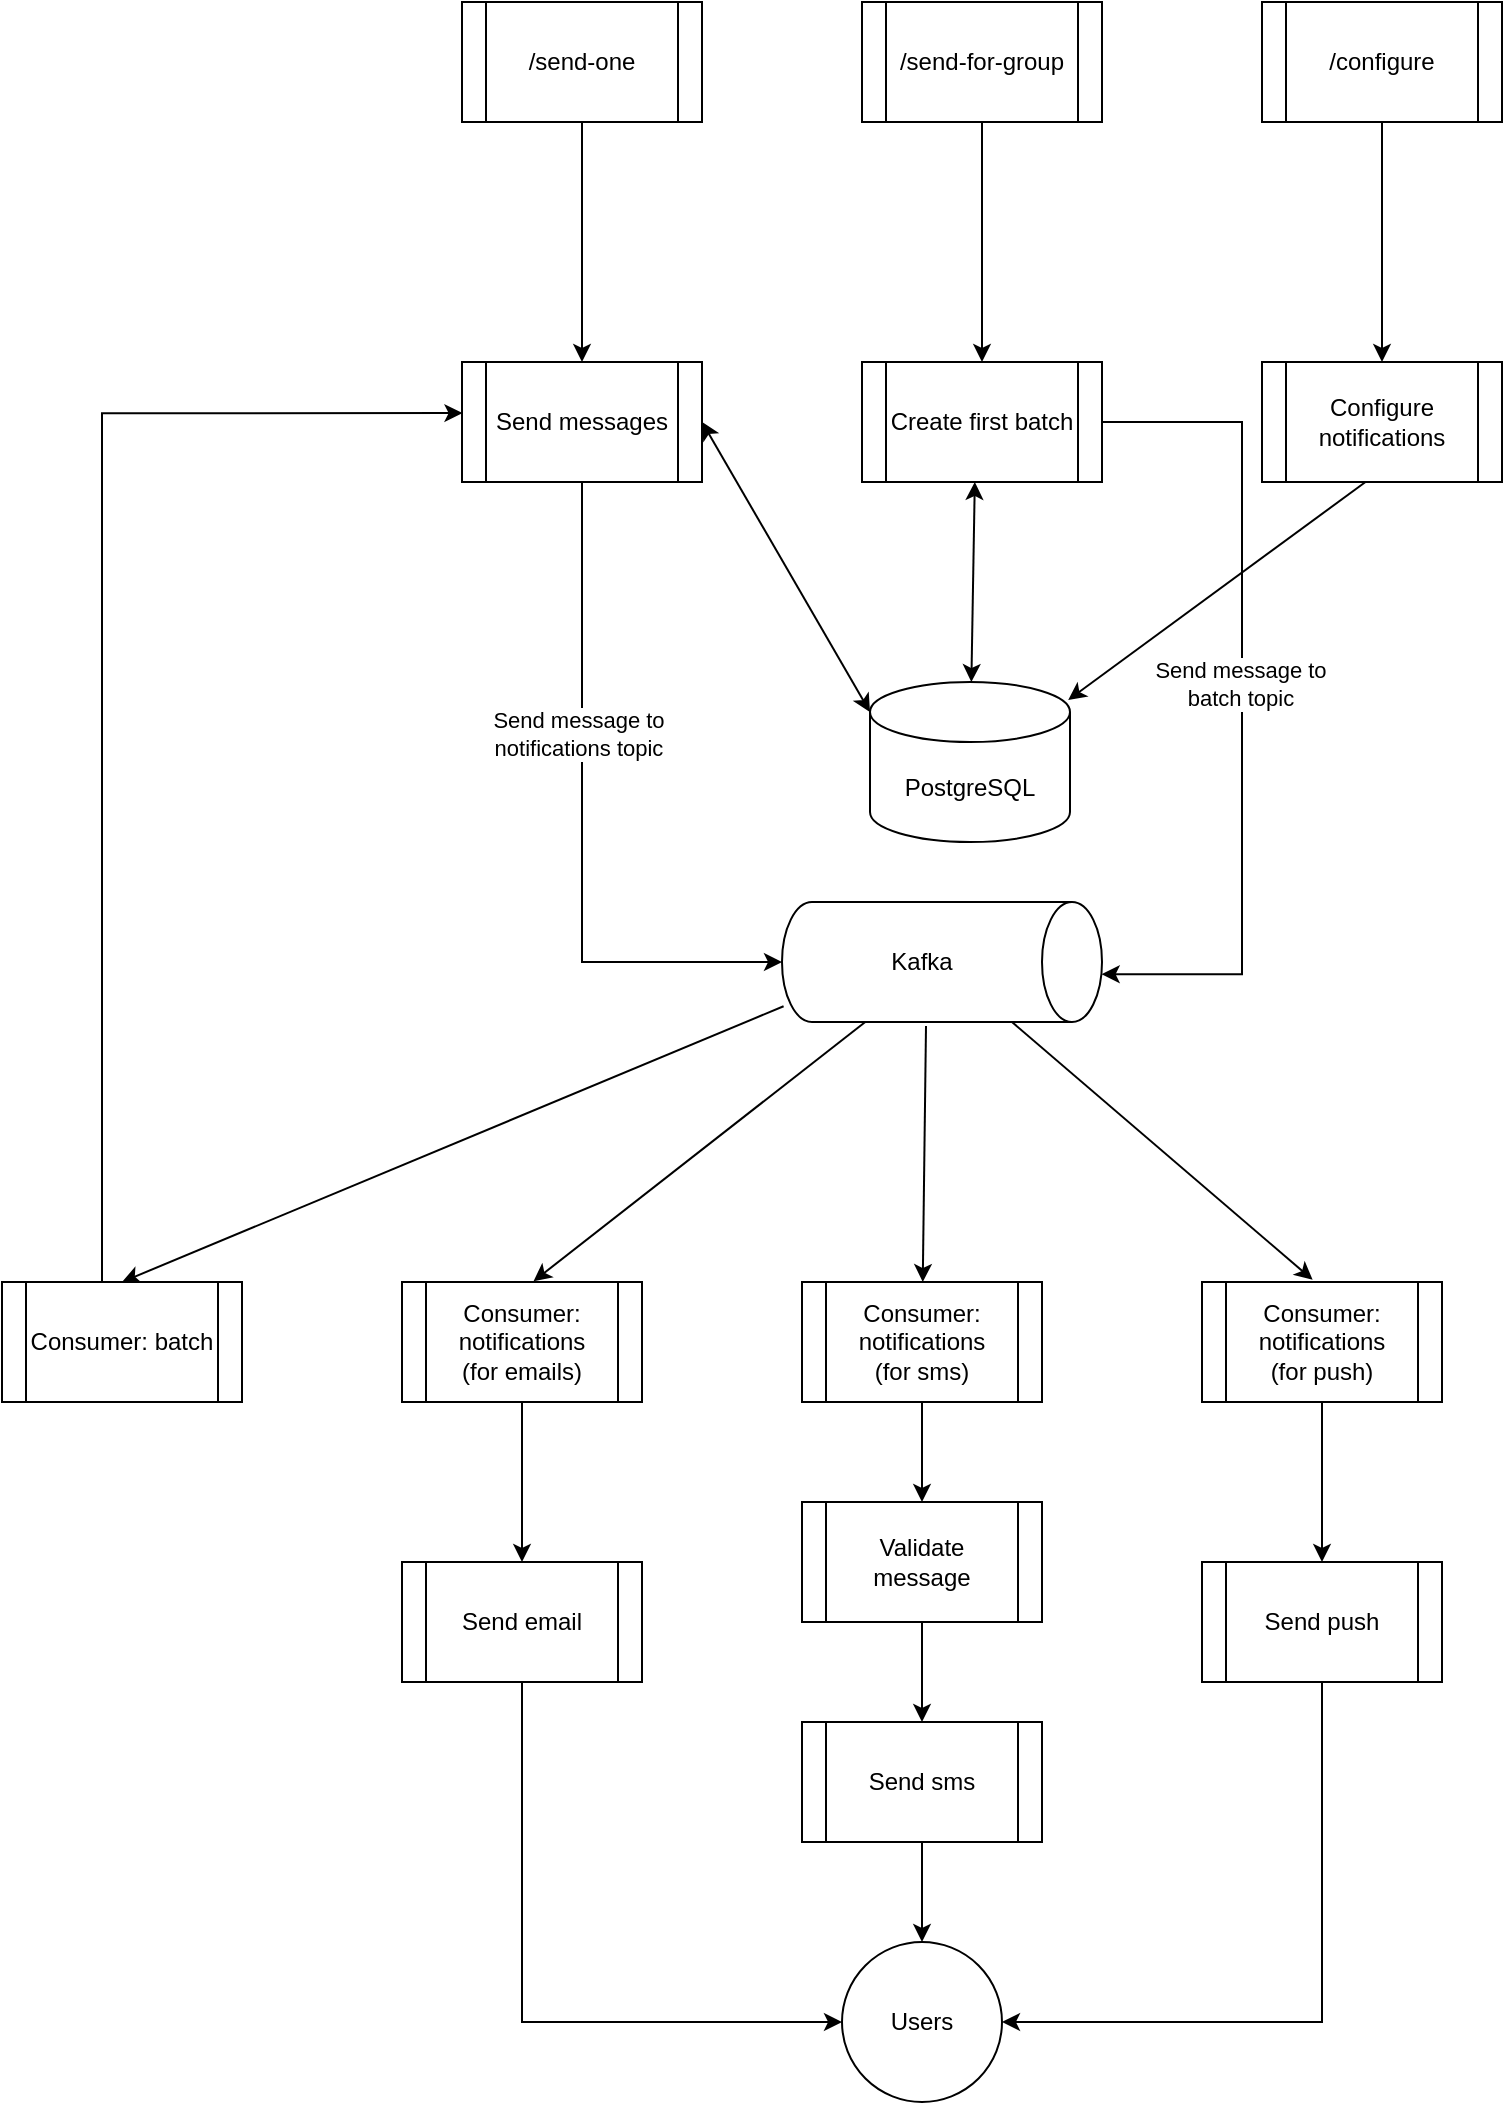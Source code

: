 <mxfile version="22.0.2" type="device">
  <diagram name="Страница — 1" id="5tiBwsUYX13DUXQIAviu">
    <mxGraphModel dx="3765" dy="1188" grid="1" gridSize="10" guides="1" tooltips="1" connect="1" arrows="1" fold="1" page="1" pageScale="1" pageWidth="827" pageHeight="1169" math="0" shadow="0">
      <root>
        <mxCell id="0" />
        <mxCell id="1" parent="0" />
        <mxCell id="MxGJONoSaf0ozLZ-khWw-43" style="edgeStyle=orthogonalEdgeStyle;rounded=0;orthogonalLoop=1;jettySize=auto;html=1;" parent="1" source="MxGJONoSaf0ozLZ-khWw-2" target="MxGJONoSaf0ozLZ-khWw-41" edge="1">
          <mxGeometry relative="1" as="geometry" />
        </mxCell>
        <mxCell id="MxGJONoSaf0ozLZ-khWw-2" value="/send-one" style="shape=process;whiteSpace=wrap;html=1;backgroundOutline=1;" parent="1" vertex="1">
          <mxGeometry x="160" y="40" width="120" height="60" as="geometry" />
        </mxCell>
        <mxCell id="MxGJONoSaf0ozLZ-khWw-45" style="edgeStyle=orthogonalEdgeStyle;rounded=0;orthogonalLoop=1;jettySize=auto;html=1;" parent="1" source="MxGJONoSaf0ozLZ-khWw-3" target="MxGJONoSaf0ozLZ-khWw-44" edge="1">
          <mxGeometry relative="1" as="geometry" />
        </mxCell>
        <mxCell id="MxGJONoSaf0ozLZ-khWw-3" value="/send-for-group" style="shape=process;whiteSpace=wrap;html=1;backgroundOutline=1;" parent="1" vertex="1">
          <mxGeometry x="360" y="40" width="120" height="60" as="geometry" />
        </mxCell>
        <mxCell id="MxGJONoSaf0ozLZ-khWw-55" style="edgeStyle=orthogonalEdgeStyle;rounded=0;orthogonalLoop=1;jettySize=auto;html=1;entryX=0.5;entryY=0;entryDx=0;entryDy=0;" parent="1" source="MxGJONoSaf0ozLZ-khWw-4" target="MxGJONoSaf0ozLZ-khWw-54" edge="1">
          <mxGeometry relative="1" as="geometry" />
        </mxCell>
        <mxCell id="MxGJONoSaf0ozLZ-khWw-4" value="/configure" style="shape=process;whiteSpace=wrap;html=1;backgroundOutline=1;" parent="1" vertex="1">
          <mxGeometry x="560" y="40" width="120" height="60" as="geometry" />
        </mxCell>
        <mxCell id="MxGJONoSaf0ozLZ-khWw-8" value="PostgreSQL" style="shape=cylinder3;whiteSpace=wrap;html=1;boundedLbl=1;backgroundOutline=1;size=15;" parent="1" vertex="1">
          <mxGeometry x="364" y="380" width="100" height="80" as="geometry" />
        </mxCell>
        <mxCell id="MxGJONoSaf0ozLZ-khWw-21" style="rounded=0;orthogonalLoop=1;jettySize=auto;html=1;entryX=0.548;entryY=-0.006;entryDx=0;entryDy=0;entryPerimeter=0;" parent="1" source="MxGJONoSaf0ozLZ-khWw-10" target="MxGJONoSaf0ozLZ-khWw-13" edge="1">
          <mxGeometry relative="1" as="geometry">
            <mxPoint x="400" y="620.0" as="targetPoint" />
          </mxGeometry>
        </mxCell>
        <mxCell id="MxGJONoSaf0ozLZ-khWw-23" style="rounded=0;orthogonalLoop=1;jettySize=auto;html=1;entryX=0.461;entryY=-0.018;entryDx=0;entryDy=0;entryPerimeter=0;" parent="1" source="MxGJONoSaf0ozLZ-khWw-10" target="MxGJONoSaf0ozLZ-khWw-16" edge="1">
          <mxGeometry relative="1" as="geometry" />
        </mxCell>
        <mxCell id="MxGJONoSaf0ozLZ-khWw-51" style="rounded=0;orthogonalLoop=1;jettySize=auto;html=1;entryX=0.5;entryY=0;entryDx=0;entryDy=0;exitX=0.869;exitY=0.995;exitDx=0;exitDy=0;exitPerimeter=0;" parent="1" source="MxGJONoSaf0ozLZ-khWw-10" target="MxGJONoSaf0ozLZ-khWw-50" edge="1">
          <mxGeometry relative="1" as="geometry" />
        </mxCell>
        <mxCell id="MxGJONoSaf0ozLZ-khWw-10" value="" style="shape=cylinder3;whiteSpace=wrap;html=1;boundedLbl=1;backgroundOutline=1;size=15;rotation=90;verticalAlign=middle;direction=east;" parent="1" vertex="1">
          <mxGeometry x="370" y="440" width="60" height="160" as="geometry" />
        </mxCell>
        <mxCell id="MxGJONoSaf0ozLZ-khWw-22" style="rounded=0;orthogonalLoop=1;jettySize=auto;html=1;exitX=1.034;exitY=0.55;exitDx=0;exitDy=0;exitPerimeter=0;" parent="1" source="MxGJONoSaf0ozLZ-khWw-10" target="MxGJONoSaf0ozLZ-khWw-19" edge="1">
          <mxGeometry relative="1" as="geometry" />
        </mxCell>
        <mxCell id="MxGJONoSaf0ozLZ-khWw-11" value="Kafka" style="text;html=1;strokeColor=none;fillColor=none;align=center;verticalAlign=middle;whiteSpace=wrap;rounded=0;" parent="1" vertex="1">
          <mxGeometry x="360" y="505" width="60" height="30" as="geometry" />
        </mxCell>
        <mxCell id="MxGJONoSaf0ozLZ-khWw-12" style="edgeStyle=orthogonalEdgeStyle;rounded=0;orthogonalLoop=1;jettySize=auto;html=1;entryX=0.5;entryY=1;entryDx=0;entryDy=0;entryPerimeter=0;exitX=0.5;exitY=1;exitDx=0;exitDy=0;" parent="1" source="MxGJONoSaf0ozLZ-khWw-41" target="MxGJONoSaf0ozLZ-khWw-10" edge="1">
          <mxGeometry relative="1" as="geometry" />
        </mxCell>
        <mxCell id="MxGJONoSaf0ozLZ-khWw-48" value="Send message to &lt;br&gt;notifications topic" style="edgeLabel;html=1;align=center;verticalAlign=middle;resizable=0;points=[];" parent="MxGJONoSaf0ozLZ-khWw-12" vertex="1" connectable="0">
          <mxGeometry x="-0.261" y="-2" relative="1" as="geometry">
            <mxPoint as="offset" />
          </mxGeometry>
        </mxCell>
        <mxCell id="MxGJONoSaf0ozLZ-khWw-27" style="edgeStyle=orthogonalEdgeStyle;rounded=0;orthogonalLoop=1;jettySize=auto;html=1;" parent="1" source="MxGJONoSaf0ozLZ-khWw-13" target="MxGJONoSaf0ozLZ-khWw-24" edge="1">
          <mxGeometry relative="1" as="geometry" />
        </mxCell>
        <mxCell id="MxGJONoSaf0ozLZ-khWw-13" value="Consumer: notifications &lt;br&gt;(for emails)" style="shape=process;whiteSpace=wrap;html=1;backgroundOutline=1;" parent="1" vertex="1">
          <mxGeometry x="130" y="680" width="120" height="60" as="geometry" />
        </mxCell>
        <mxCell id="MxGJONoSaf0ozLZ-khWw-29" style="edgeStyle=orthogonalEdgeStyle;rounded=0;orthogonalLoop=1;jettySize=auto;html=1;entryX=0.5;entryY=0;entryDx=0;entryDy=0;" parent="1" source="MxGJONoSaf0ozLZ-khWw-16" target="MxGJONoSaf0ozLZ-khWw-26" edge="1">
          <mxGeometry relative="1" as="geometry" />
        </mxCell>
        <mxCell id="MxGJONoSaf0ozLZ-khWw-16" value="Consumer: notifications&lt;br&gt;(for push)" style="shape=process;whiteSpace=wrap;html=1;backgroundOutline=1;" parent="1" vertex="1">
          <mxGeometry x="530" y="680" width="120" height="60" as="geometry" />
        </mxCell>
        <mxCell id="MxGJONoSaf0ozLZ-khWw-18" value="" style="endArrow=classic;startArrow=classic;html=1;rounded=0;exitX=1;exitY=0.5;exitDx=0;exitDy=0;entryX=0;entryY=0;entryDx=0;entryDy=15;entryPerimeter=0;" parent="1" source="MxGJONoSaf0ozLZ-khWw-41" target="MxGJONoSaf0ozLZ-khWw-8" edge="1">
          <mxGeometry width="50" height="50" relative="1" as="geometry">
            <mxPoint x="310" y="240" as="sourcePoint" />
            <mxPoint x="360" y="190" as="targetPoint" />
          </mxGeometry>
        </mxCell>
        <mxCell id="MxGJONoSaf0ozLZ-khWw-28" style="edgeStyle=orthogonalEdgeStyle;rounded=0;orthogonalLoop=1;jettySize=auto;html=1;exitX=0.5;exitY=1;exitDx=0;exitDy=0;exitPerimeter=0;" parent="1" source="MxGJONoSaf0ozLZ-khWw-39" target="MxGJONoSaf0ozLZ-khWw-25" edge="1">
          <mxGeometry relative="1" as="geometry" />
        </mxCell>
        <mxCell id="MxGJONoSaf0ozLZ-khWw-40" style="edgeStyle=orthogonalEdgeStyle;rounded=0;orthogonalLoop=1;jettySize=auto;html=1;entryX=0.5;entryY=0;entryDx=0;entryDy=0;" parent="1" source="MxGJONoSaf0ozLZ-khWw-19" target="MxGJONoSaf0ozLZ-khWw-39" edge="1">
          <mxGeometry relative="1" as="geometry" />
        </mxCell>
        <mxCell id="MxGJONoSaf0ozLZ-khWw-19" value="Consumer: notifications&lt;br&gt;(for sms)" style="shape=process;whiteSpace=wrap;html=1;backgroundOutline=1;" parent="1" vertex="1">
          <mxGeometry x="330" y="680" width="120" height="60" as="geometry" />
        </mxCell>
        <mxCell id="MxGJONoSaf0ozLZ-khWw-37" style="edgeStyle=orthogonalEdgeStyle;rounded=0;orthogonalLoop=1;jettySize=auto;html=1;entryX=0;entryY=0.5;entryDx=0;entryDy=0;" parent="1" source="MxGJONoSaf0ozLZ-khWw-24" target="MxGJONoSaf0ozLZ-khWw-30" edge="1">
          <mxGeometry relative="1" as="geometry">
            <mxPoint x="190" y="1060.0" as="targetPoint" />
            <Array as="points">
              <mxPoint x="190" y="1050" />
            </Array>
          </mxGeometry>
        </mxCell>
        <mxCell id="MxGJONoSaf0ozLZ-khWw-24" value="Send email" style="shape=process;whiteSpace=wrap;html=1;backgroundOutline=1;" parent="1" vertex="1">
          <mxGeometry x="130" y="820" width="120" height="60" as="geometry" />
        </mxCell>
        <mxCell id="MxGJONoSaf0ozLZ-khWw-34" style="edgeStyle=orthogonalEdgeStyle;rounded=0;orthogonalLoop=1;jettySize=auto;html=1;entryX=0.5;entryY=0;entryDx=0;entryDy=0;" parent="1" source="MxGJONoSaf0ozLZ-khWw-25" target="MxGJONoSaf0ozLZ-khWw-30" edge="1">
          <mxGeometry relative="1" as="geometry" />
        </mxCell>
        <mxCell id="MxGJONoSaf0ozLZ-khWw-25" value="Send sms" style="shape=process;whiteSpace=wrap;html=1;backgroundOutline=1;" parent="1" vertex="1">
          <mxGeometry x="330" y="900" width="120" height="60" as="geometry" />
        </mxCell>
        <mxCell id="MxGJONoSaf0ozLZ-khWw-38" style="edgeStyle=orthogonalEdgeStyle;rounded=0;orthogonalLoop=1;jettySize=auto;html=1;entryX=1;entryY=0.5;entryDx=0;entryDy=0;" parent="1" source="MxGJONoSaf0ozLZ-khWw-26" target="MxGJONoSaf0ozLZ-khWw-30" edge="1">
          <mxGeometry relative="1" as="geometry">
            <Array as="points">
              <mxPoint x="590" y="1050" />
            </Array>
          </mxGeometry>
        </mxCell>
        <mxCell id="MxGJONoSaf0ozLZ-khWw-26" value="Send push" style="shape=process;whiteSpace=wrap;html=1;backgroundOutline=1;" parent="1" vertex="1">
          <mxGeometry x="530" y="820" width="120" height="60" as="geometry" />
        </mxCell>
        <mxCell id="MxGJONoSaf0ozLZ-khWw-30" value="Users" style="ellipse;whiteSpace=wrap;html=1;aspect=fixed;" parent="1" vertex="1">
          <mxGeometry x="350" y="1010" width="80" height="80" as="geometry" />
        </mxCell>
        <mxCell id="MxGJONoSaf0ozLZ-khWw-39" value="Validate message" style="shape=process;whiteSpace=wrap;html=1;backgroundOutline=1;" parent="1" vertex="1">
          <mxGeometry x="330" y="790" width="120" height="60" as="geometry" />
        </mxCell>
        <mxCell id="MxGJONoSaf0ozLZ-khWw-41" value="Send messages" style="shape=process;whiteSpace=wrap;html=1;backgroundOutline=1;" parent="1" vertex="1">
          <mxGeometry x="160" y="220" width="120" height="60" as="geometry" />
        </mxCell>
        <mxCell id="MxGJONoSaf0ozLZ-khWw-44" value="Create first batch" style="shape=process;whiteSpace=wrap;html=1;backgroundOutline=1;" parent="1" vertex="1">
          <mxGeometry x="360" y="220" width="120" height="60" as="geometry" />
        </mxCell>
        <mxCell id="MxGJONoSaf0ozLZ-khWw-46" value="" style="endArrow=classic;startArrow=classic;html=1;rounded=0;exitX=0.47;exitY=1;exitDx=0;exitDy=0;exitPerimeter=0;" parent="1" source="MxGJONoSaf0ozLZ-khWw-44" target="MxGJONoSaf0ozLZ-khWw-8" edge="1">
          <mxGeometry width="50" height="50" relative="1" as="geometry">
            <mxPoint x="290" y="260" as="sourcePoint" />
            <mxPoint x="374" y="430" as="targetPoint" />
          </mxGeometry>
        </mxCell>
        <mxCell id="MxGJONoSaf0ozLZ-khWw-47" style="edgeStyle=orthogonalEdgeStyle;rounded=0;orthogonalLoop=1;jettySize=auto;html=1;entryX=0.602;entryY=0.001;entryDx=0;entryDy=0;entryPerimeter=0;" parent="1" source="MxGJONoSaf0ozLZ-khWw-44" target="MxGJONoSaf0ozLZ-khWw-10" edge="1">
          <mxGeometry relative="1" as="geometry">
            <Array as="points">
              <mxPoint x="550" y="250" />
              <mxPoint x="550" y="526" />
            </Array>
          </mxGeometry>
        </mxCell>
        <mxCell id="MxGJONoSaf0ozLZ-khWw-49" value="Send message to &lt;br&gt;batch topic" style="edgeLabel;html=1;align=center;verticalAlign=middle;resizable=0;points=[];" parent="MxGJONoSaf0ozLZ-khWw-47" vertex="1" connectable="0">
          <mxGeometry x="-0.037" y="-1" relative="1" as="geometry">
            <mxPoint as="offset" />
          </mxGeometry>
        </mxCell>
        <mxCell id="MxGJONoSaf0ozLZ-khWw-50" value="Consumer: batch" style="shape=process;whiteSpace=wrap;html=1;backgroundOutline=1;" parent="1" vertex="1">
          <mxGeometry x="-70" y="680" width="120" height="60" as="geometry" />
        </mxCell>
        <mxCell id="MxGJONoSaf0ozLZ-khWw-52" style="edgeStyle=orthogonalEdgeStyle;rounded=0;orthogonalLoop=1;jettySize=auto;html=1;entryX=0.002;entryY=0.426;entryDx=0;entryDy=0;entryPerimeter=0;" parent="1" source="MxGJONoSaf0ozLZ-khWw-50" target="MxGJONoSaf0ozLZ-khWw-41" edge="1">
          <mxGeometry relative="1" as="geometry">
            <Array as="points">
              <mxPoint x="-20" y="246" />
            </Array>
          </mxGeometry>
        </mxCell>
        <mxCell id="MxGJONoSaf0ozLZ-khWw-53" value="" style="endArrow=classic;startArrow=none;html=1;rounded=0;exitX=0.517;exitY=1.064;exitDx=0;exitDy=0;exitPerimeter=0;entryX=0.991;entryY=0.113;entryDx=0;entryDy=0;entryPerimeter=0;startFill=0;" parent="1" target="MxGJONoSaf0ozLZ-khWw-8" edge="1">
          <mxGeometry width="50" height="50" relative="1" as="geometry">
            <mxPoint x="611.74" y="280" as="sourcePoint" />
            <mxPoint x="450.0" y="565.76" as="targetPoint" />
          </mxGeometry>
        </mxCell>
        <mxCell id="MxGJONoSaf0ozLZ-khWw-54" value="Configure notifications" style="shape=process;whiteSpace=wrap;html=1;backgroundOutline=1;" parent="1" vertex="1">
          <mxGeometry x="560" y="220" width="120" height="60" as="geometry" />
        </mxCell>
      </root>
    </mxGraphModel>
  </diagram>
</mxfile>
